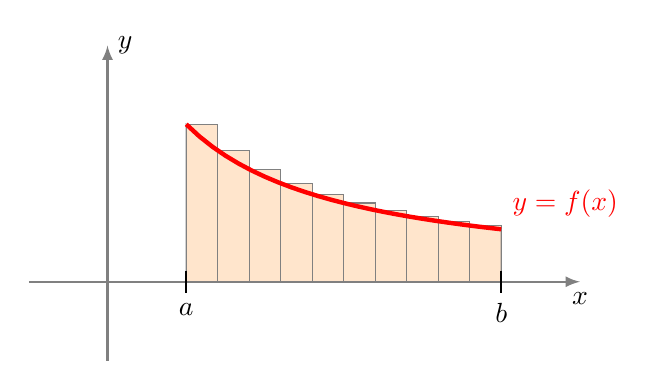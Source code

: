 \begin{tikzpicture}[scale=2]

 
% Preparation pour rectangles

  \def\a{0}; \def\b{2};   \def\n{10}; 
  \pgfmathparse{\n - 1}
  \global\let\nmoins\pgfmathresult

\pgfmathparse{divide(\b-\a,\n)}
\let\dx\pgfmathresult

% Rectanglea gauche (au-dessus, en orange)

  \def\x{\a}
  \foreach \k in {0,1,...,\nmoins}{
  \pgfmathparse{\x}
  \global\let\xold\pgfmathresult

  \pgfmathparse{1/(1+\x)}
  \global\let\y\pgfmathresult

  \pgfmathparse{\x + \dx}
  \global\let\x\pgfmathresult

  %\filldraw[fill=green!20,draw=gray] (\xold,0) rectangle (\x,\y);
 \filldraw[fill=orange!20,draw=gray] (\xold,0) rectangle (\x,\y);
  }


% Axes
     \draw[->,>=latex,thick, gray] (-1,0)--(2.5,0) node[below,black] {$x$};
     \draw[->,>=latex,thick, gray] (-0.5,-0.5)--(-0.50,1.5) node[right,black] {$y$};  


% Graphe et aire
  \draw[gray] (0,0) -- plot[domain=-0:2] (\x,{1/(1+\x)}) -- (2,0) -- cycle;
  \draw[ultra thick, color=red,domain=0:2] plot (\x,{1/(1+\x)}) node[above right] {$y=f(x)$};

% Labels
  \foreach \x/\xtext in {0/a, 2/b}
  \draw[thick] (\x cm,2pt) -- (\x cm,-2pt) node[anchor=north] {$\xtext$};
%  \draw (1pt,1cm) -- (-1pt,1cm) node[anchor=east] {$1$};
%  \node[below, inner sep=10pt] at (0.5,0) {\vphantom{$n=10$}};

\end{tikzpicture}
